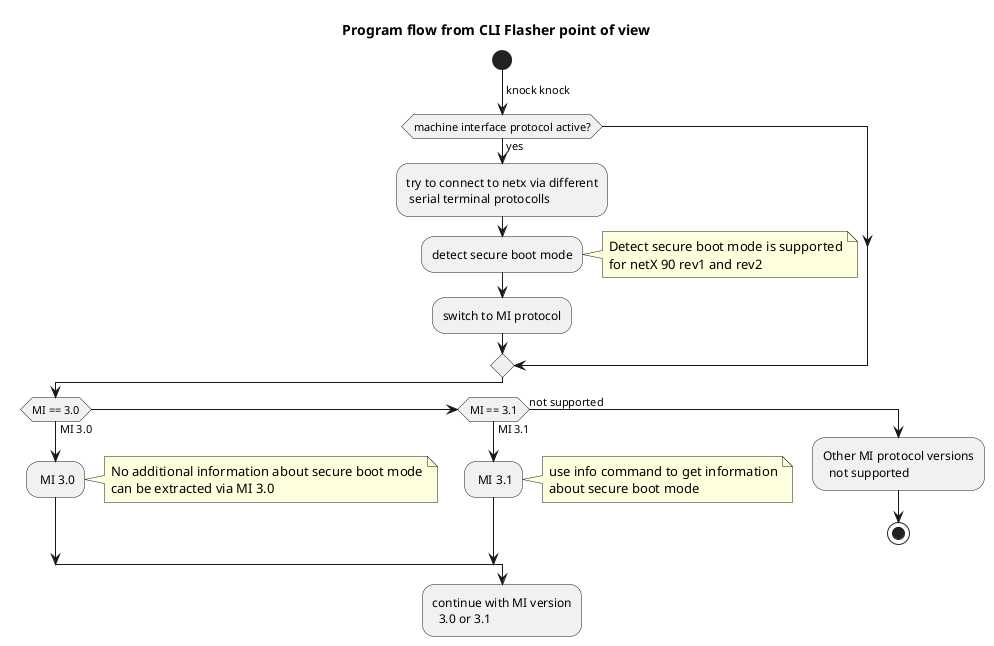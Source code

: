 @startuml

title Program flow from CLI Flasher point of view

start

-> knock knock;
':Initialize hardware;

if (machine interface protocol active?) then (yes)

  :try to connect to netx via different
   serial terminal protocolls;
  :detect secure boot mode;
  note right
    Detect secure boot mode is supported
    for netX 90 rev1 and rev2
  end note

  :switch to MI protocol;

endif

if (MI == 3.0) then (MI 3.0)

  : MI 3.0;
  note right
    No additional information about secure boot mode
    can be extracted via MI 3.0
  end note

elseif (MI == 3.1) then (MI 3.1)

  : MI 3.1;
  note right
    use info command to get information
    about secure boot mode
  end note
  

else (not supported)

  :Other MI protocol versions
    not supported ;

  stop

endif


:continue with MI version
  3.0 or 3.1;


@enduml
